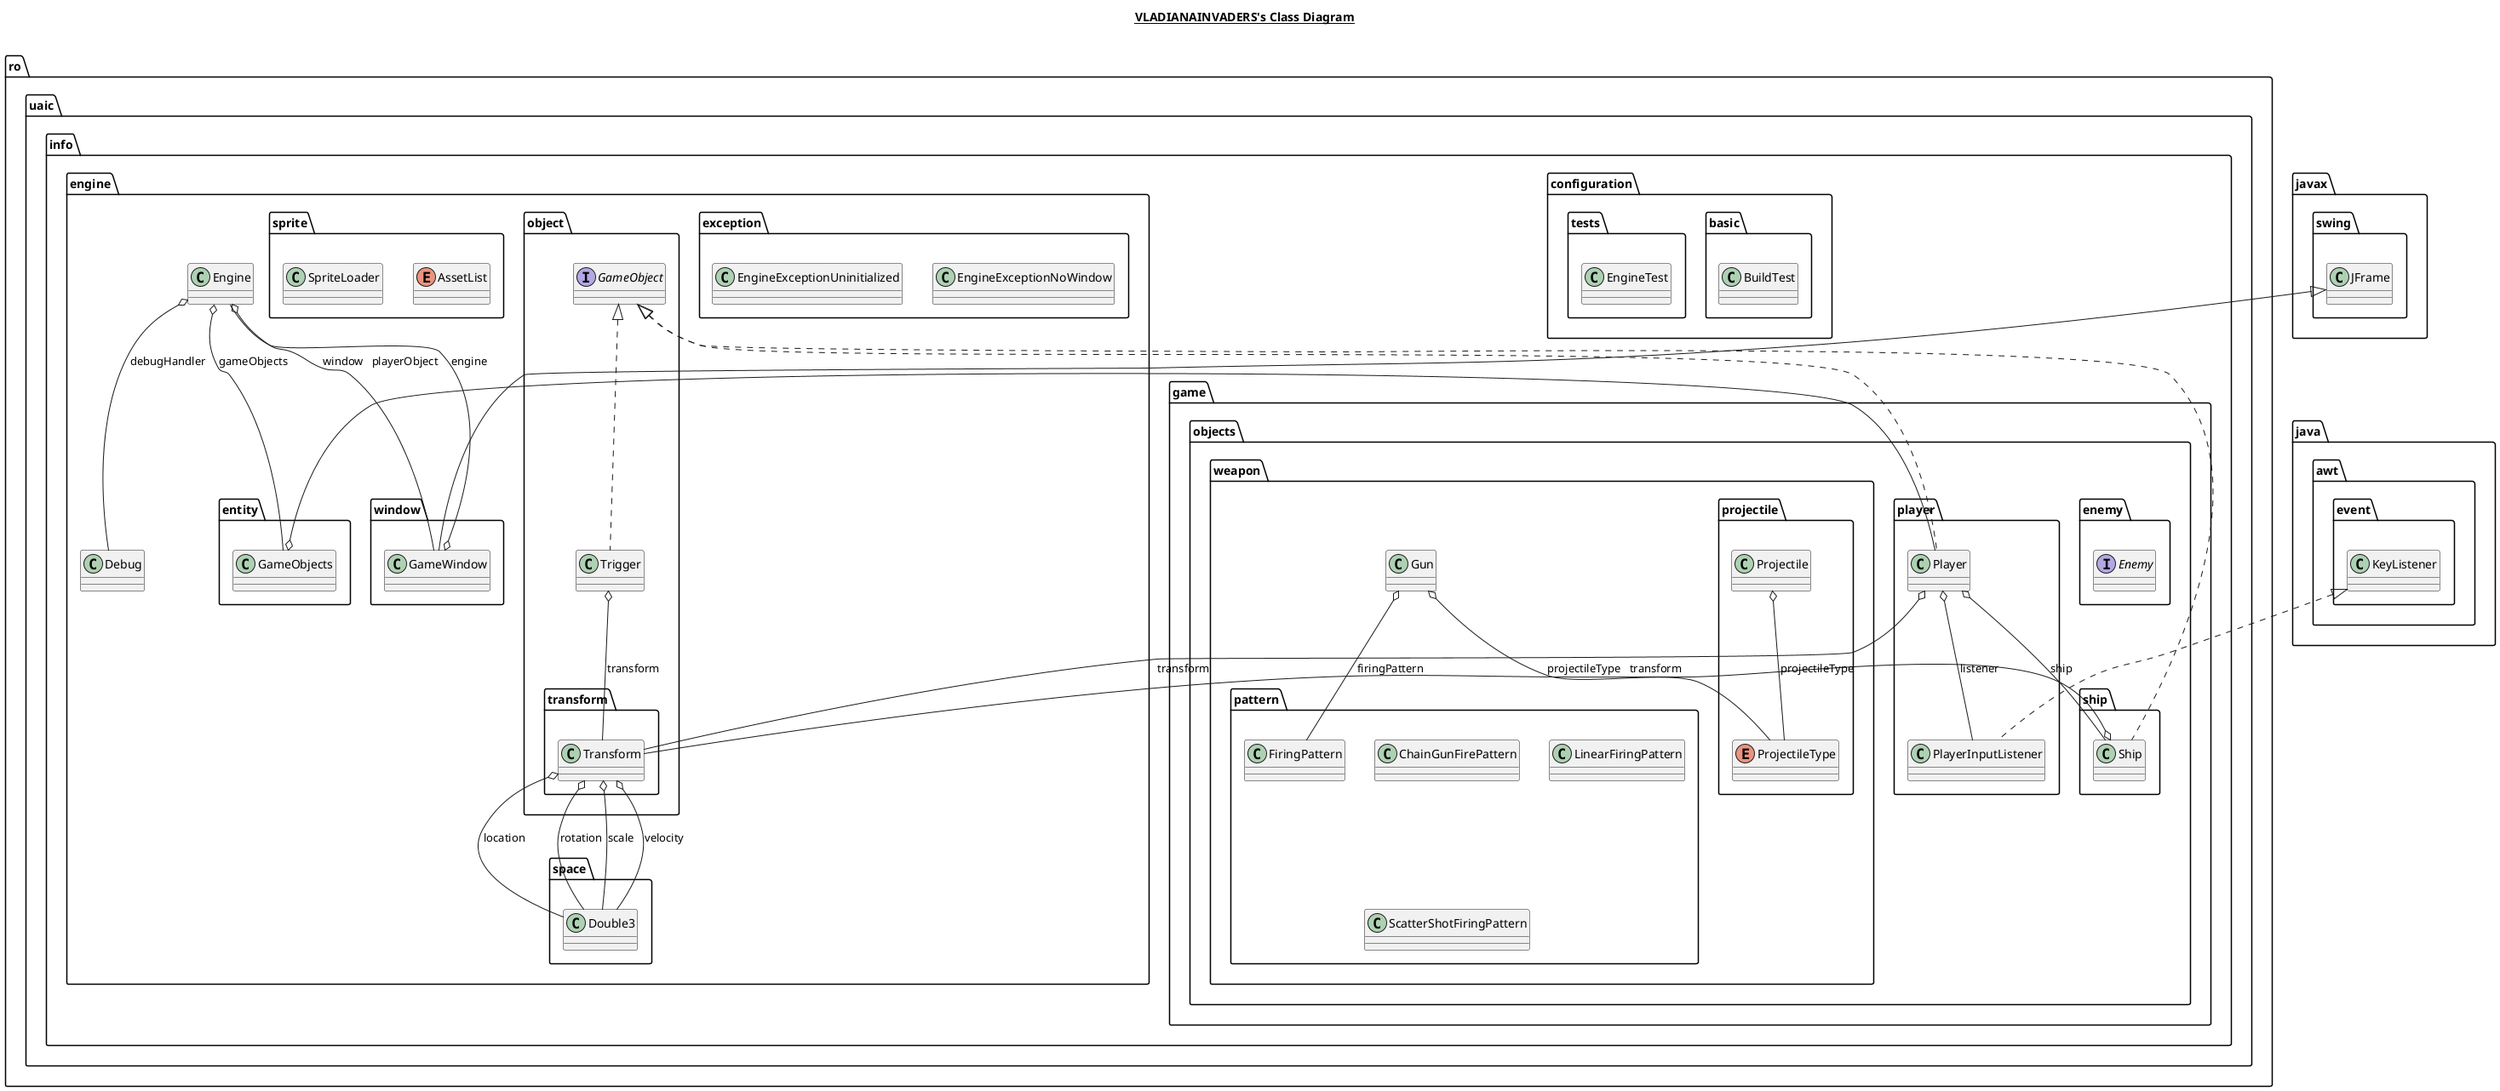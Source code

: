 @startuml

title __VLADIANAINVADERS's Class Diagram__\n

  namespace ro.uaic.info.configuration.basic {
    class ro.uaic.info.configuration.basic.BuildTest {
    }
  }
  

  namespace ro.uaic.info.configuration.tests {
    class ro.uaic.info.configuration.tests.EngineTest {
    }
  }
  

  namespace ro.uaic.info.engine {
    class ro.uaic.info.engine.Debug {
    }
  }
  

  namespace ro.uaic.info.engine {
    class ro.uaic.info.engine.Engine {
    }
  }
  

  namespace ro.uaic.info.engine {
    namespace entity {
      class ro.uaic.info.engine.entity.GameObjects {
      }
    }
  }
  

  namespace ro.uaic.info.engine {
    namespace exception {
      class ro.uaic.info.engine.exception.EngineExceptionNoWindow {
      }
    }
  }
  

  namespace ro.uaic.info.engine {
    namespace exception {
      class ro.uaic.info.engine.exception.EngineExceptionUninitialized {
      }
    }
  }
  

  namespace ro.uaic.info.engine {
    namespace object {
      interface ro.uaic.info.engine.object.GameObject {
      }
    }
  }
  

  namespace ro.uaic.info.engine {
    namespace object {
      class ro.uaic.info.engine.object.Trigger {
      }
    }
  }
  

  namespace ro.uaic.info.engine {
    namespace object {
      namespace transform {
        class ro.uaic.info.engine.object.transform.Transform {
        }
      }
    }
  }
  

  namespace ro.uaic.info.engine {
    namespace space {
      class ro.uaic.info.engine.space.Double3 {
      }
    }
  }
  

  namespace ro.uaic.info.engine {
    namespace sprite {
      enum AssetList {
      }
    }
  }
  

  namespace ro.uaic.info.engine {
    namespace sprite {
      class ro.uaic.info.engine.sprite.SpriteLoader {
      }
    }
  }
  

  namespace ro.uaic.info.engine {
    namespace window {
      class ro.uaic.info.engine.window.GameWindow {
      }
    }
  }
  

  namespace ro.uaic.info.game.objects.enemy {
    interface ro.uaic.info.game.objects.enemy.Enemy {
    }
  }
  

  namespace ro.uaic.info.game.objects.player {
    class ro.uaic.info.game.objects.player.Player {
    }
  }
  

  namespace ro.uaic.info.game.objects.player {
    class ro.uaic.info.game.objects.player.PlayerInputListener {
    }
  }
  

  namespace ro.uaic.info.game.objects.ship {
    class ro.uaic.info.game.objects.ship.Ship {
    }
  }
  

  namespace ro.uaic.info.game.objects.weapon {
    class ro.uaic.info.game.objects.weapon.pattern.ChainGunFirePattern {
    }
  }
  

  namespace ro.uaic.info.game.objects.weapon {
    class ro.uaic.info.game.objects.weapon.pattern.FiringPattern {
    }
  }
  

  namespace ro.uaic.info.game.objects.weapon {
    class ro.uaic.info.game.objects.weapon.Gun {
    }
  }
  

  namespace ro.uaic.info.game.objects.weapon {
    class ro.uaic.info.game.objects.weapon.pattern.LinearFiringPattern {
    }
  }
  

  namespace ro.uaic.info.game.objects.weapon {
    class ro.uaic.info.game.objects.weapon.pattern.ScatterShotFiringPattern {
    }
  }
  

  namespace ro.uaic.info.game.objects.weapon {
    namespace projectile {
      class ro.uaic.info.game.objects.weapon.projectile.Projectile {
      }
    }
  }
  

  namespace ro.uaic.info.game.objects.weapon {
    namespace projectile {
      enum ProjectileType {
      }
    }
  }


  ro.uaic.info.engine.Debug o-- ro.uaic.info.engine.Debug.DebugLevel : debugLevel
  ro.uaic.info.engine.Engine o-- ro.uaic.info.engine.Debug : debugHandler
  ro.uaic.info.engine.Engine o-- ro.uaic.info.engine.entity.GameObjects : gameObjects
  ro.uaic.info.engine.Engine o-- ro.uaic.info.engine.window.GameWindow : window
  ro.uaic.info.engine.entity.GameObjects o-- ro.uaic.info.game.objects.player.Player : playerObject
  ro.uaic.info.engine.object.Trigger .up.|> ro.uaic.info.engine.object.GameObject
  ro.uaic.info.engine.object.Trigger o-- ro.uaic.info.engine.object.transform.Transform : transform
  ro.uaic.info.engine.object.transform.Transform o-- ro.uaic.info.engine.space.Double3 : location
  ro.uaic.info.engine.object.transform.Transform o-- ro.uaic.info.engine.space.Double3 : rotation
  ro.uaic.info.engine.object.transform.Transform o-- ro.uaic.info.engine.space.Double3 : scale
  ro.uaic.info.engine.object.transform.Transform o-- ro.uaic.info.engine.space.Double3 : velocity
  ro.uaic.info.engine.window.GameWindow -up-|> javax.swing.JFrame
  ro.uaic.info.engine.window.GameWindow o-- ro.uaic.info.engine.Engine : engine
  ro.uaic.info.game.objects.player.Player .up.|> ro.uaic.info.engine.object.GameObject
  ro.uaic.info.game.objects.player.Player o-- ro.uaic.info.game.objects.player.PlayerInputListener : listener
  ro.uaic.info.game.objects.player.Player o-- ro.uaic.info.game.objects.ship.Ship : ship
  ro.uaic.info.game.objects.player.Player o-- ro.uaic.info.engine.object.transform.Transform : transform
  ro.uaic.info.game.objects.player.PlayerInputListener .up.|> java.awt.event.KeyListener
  ro.uaic.info.game.objects.ship.Ship .up.|> ro.uaic.info.engine.object.GameObject
  ro.uaic.info.game.objects.ship.Ship o-- ro.uaic.info.engine.object.transform.Transform : transform
  ro.uaic.info.game.objects.weapon.Gun o-- ro.uaic.info.game.objects.weapon.pattern.FiringPattern : firingPattern
  ro.uaic.info.game.objects.weapon.Gun o-- ro.uaic.info.game.objects.weapon.projectile.ProjectileType : projectileType
  ro.uaic.info.game.objects.weapon.projectile.Projectile o-- ro.uaic.info.game.objects.weapon.projectile.ProjectileType : projectileType

@enduml
